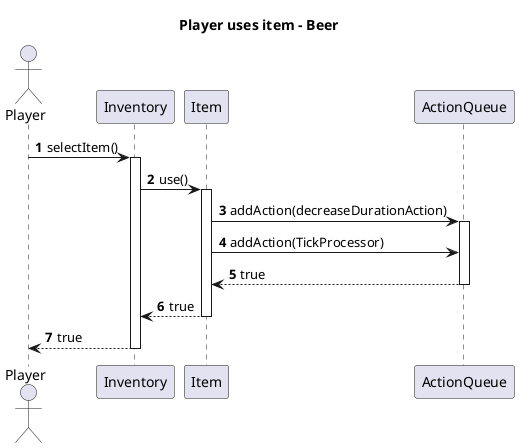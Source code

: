 @startuml
'https://plantuml.com/sequence-diagram

title Player uses item - Beer
autonumber

Actor Player as p
 participant Inventory as inven
 participant Item as item
 participant ActionQueue as aq

 p -> inven: selectItem()
activate inven

inven -> item: use()
activate item

item-> aq: addAction(decreaseDurationAction)
activate aq
item -> aq: addAction(TickProcessor)
return true
return true
return true

@enduml